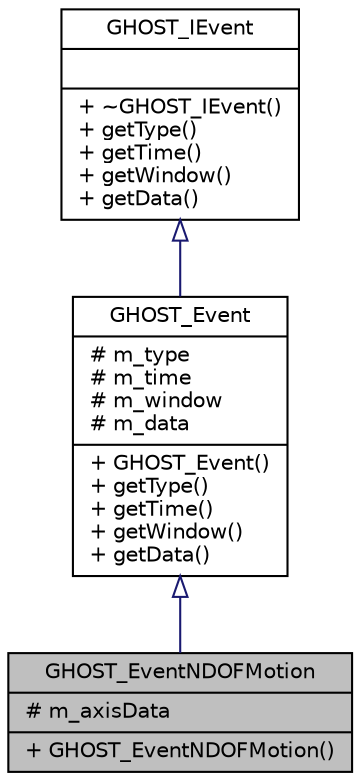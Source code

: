 digraph G
{
  edge [fontname="Helvetica",fontsize="10",labelfontname="Helvetica",labelfontsize="10"];
  node [fontname="Helvetica",fontsize="10",shape=record];
  Node1 [label="{GHOST_EventNDOFMotion\n|# m_axisData\l|+ GHOST_EventNDOFMotion()\l}",height=0.2,width=0.4,color="black", fillcolor="grey75", style="filled" fontcolor="black"];
  Node2 -> Node1 [dir=back,color="midnightblue",fontsize="10",style="solid",arrowtail="empty",fontname="Helvetica"];
  Node2 [label="{GHOST_Event\n|# m_type\l# m_time\l# m_window\l# m_data\l|+ GHOST_Event()\l+ getType()\l+ getTime()\l+ getWindow()\l+ getData()\l}",height=0.2,width=0.4,color="black", fillcolor="white", style="filled",URL="$d6/d44/classGHOST__Event.html"];
  Node3 -> Node2 [dir=back,color="midnightblue",fontsize="10",style="solid",arrowtail="empty",fontname="Helvetica"];
  Node3 [label="{GHOST_IEvent\n||+ ~GHOST_IEvent()\l+ getType()\l+ getTime()\l+ getWindow()\l+ getData()\l}",height=0.2,width=0.4,color="black", fillcolor="white", style="filled",URL="$d6/d13/classGHOST__IEvent.html"];
}
